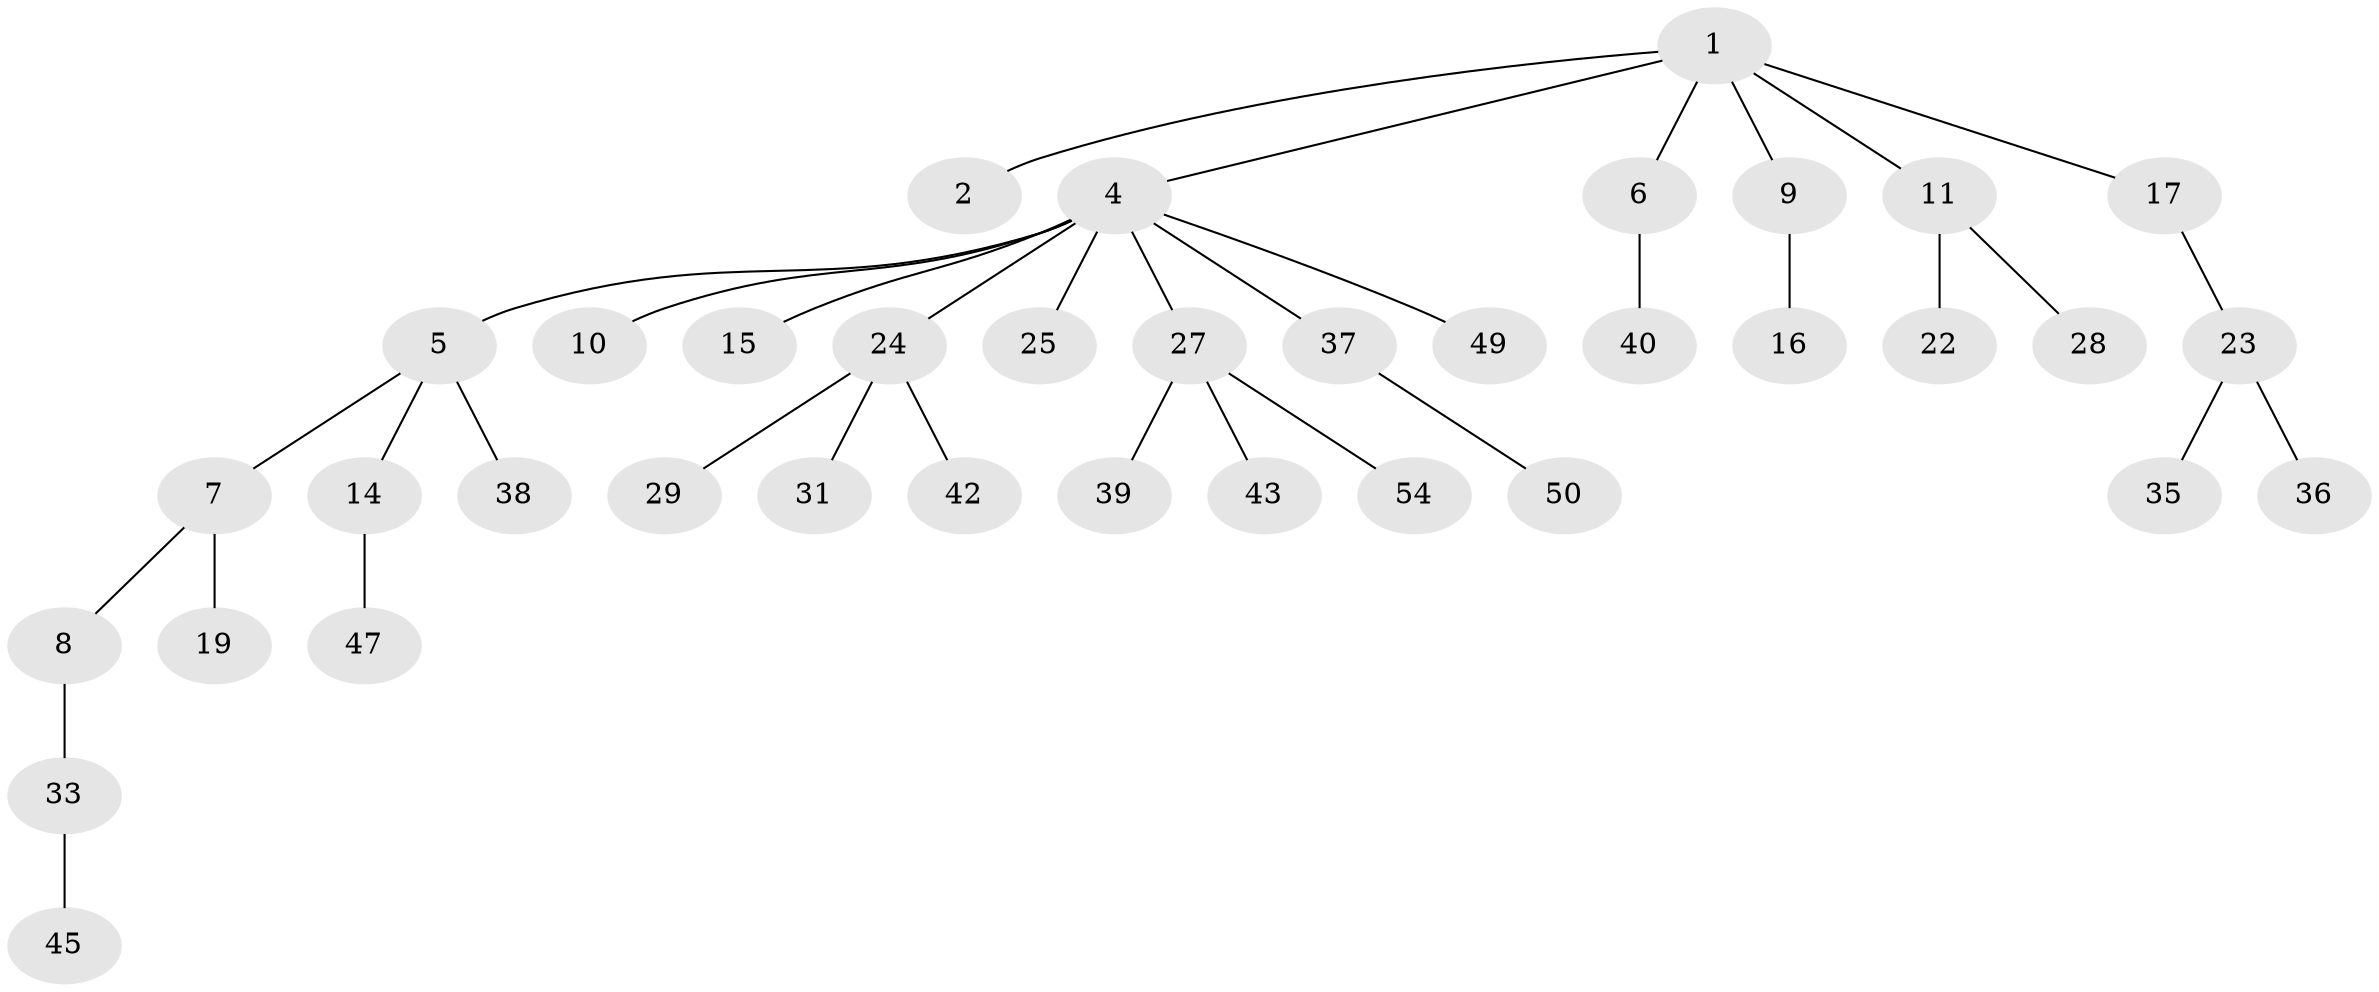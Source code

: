 // original degree distribution, {4: 0.09090909090909091, 1: 0.4909090909090909, 7: 0.01818181818181818, 5: 0.01818181818181818, 2: 0.2545454545454545, 3: 0.12727272727272726}
// Generated by graph-tools (version 1.1) at 2025/11/02/27/25 16:11:27]
// undirected, 37 vertices, 36 edges
graph export_dot {
graph [start="1"]
  node [color=gray90,style=filled];
  1 [super="+3"];
  2;
  4 [super="+21"];
  5 [super="+18"];
  6 [super="+13"];
  7 [super="+34"];
  8 [super="+20"];
  9 [super="+44"];
  10;
  11 [super="+12"];
  14 [super="+41"];
  15;
  16;
  17 [super="+46"];
  19;
  22;
  23 [super="+26"];
  24 [super="+30"];
  25;
  27 [super="+32"];
  28;
  29;
  31;
  33 [super="+55"];
  35;
  36 [super="+48"];
  37;
  38;
  39;
  40;
  42 [super="+53"];
  43;
  45 [super="+51"];
  47;
  49;
  50 [super="+52"];
  54;
  1 -- 2;
  1 -- 9;
  1 -- 17;
  1 -- 11;
  1 -- 4;
  1 -- 6;
  4 -- 5;
  4 -- 10;
  4 -- 15;
  4 -- 25;
  4 -- 37;
  4 -- 24;
  4 -- 49;
  4 -- 27;
  5 -- 7;
  5 -- 14;
  5 -- 38;
  6 -- 40;
  7 -- 8;
  7 -- 19;
  8 -- 33;
  9 -- 16;
  11 -- 28;
  11 -- 22;
  14 -- 47;
  17 -- 23;
  23 -- 35;
  23 -- 36;
  24 -- 29;
  24 -- 31;
  24 -- 42;
  27 -- 43;
  27 -- 54;
  27 -- 39;
  33 -- 45;
  37 -- 50;
}
